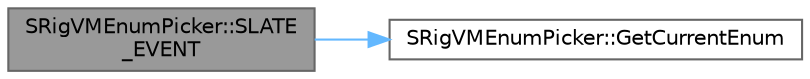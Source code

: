 digraph "SRigVMEnumPicker::SLATE_EVENT"
{
 // INTERACTIVE_SVG=YES
 // LATEX_PDF_SIZE
  bgcolor="transparent";
  edge [fontname=Helvetica,fontsize=10,labelfontname=Helvetica,labelfontsize=10];
  node [fontname=Helvetica,fontsize=10,shape=box,height=0.2,width=0.4];
  rankdir="LR";
  Node1 [id="Node000001",label="SRigVMEnumPicker::SLATE\l_EVENT",height=0.2,width=0.4,color="gray40", fillcolor="grey60", style="filled", fontcolor="black",tooltip=" "];
  Node1 -> Node2 [id="edge1_Node000001_Node000002",color="steelblue1",style="solid",tooltip=" "];
  Node2 [id="Node000002",label="SRigVMEnumPicker::GetCurrentEnum",height=0.2,width=0.4,color="grey40", fillcolor="white", style="filled",URL="$d9/d7d/classSRigVMEnumPicker.html#a69a63c133c66567926b1fc03abe55c99",tooltip=" "];
}
